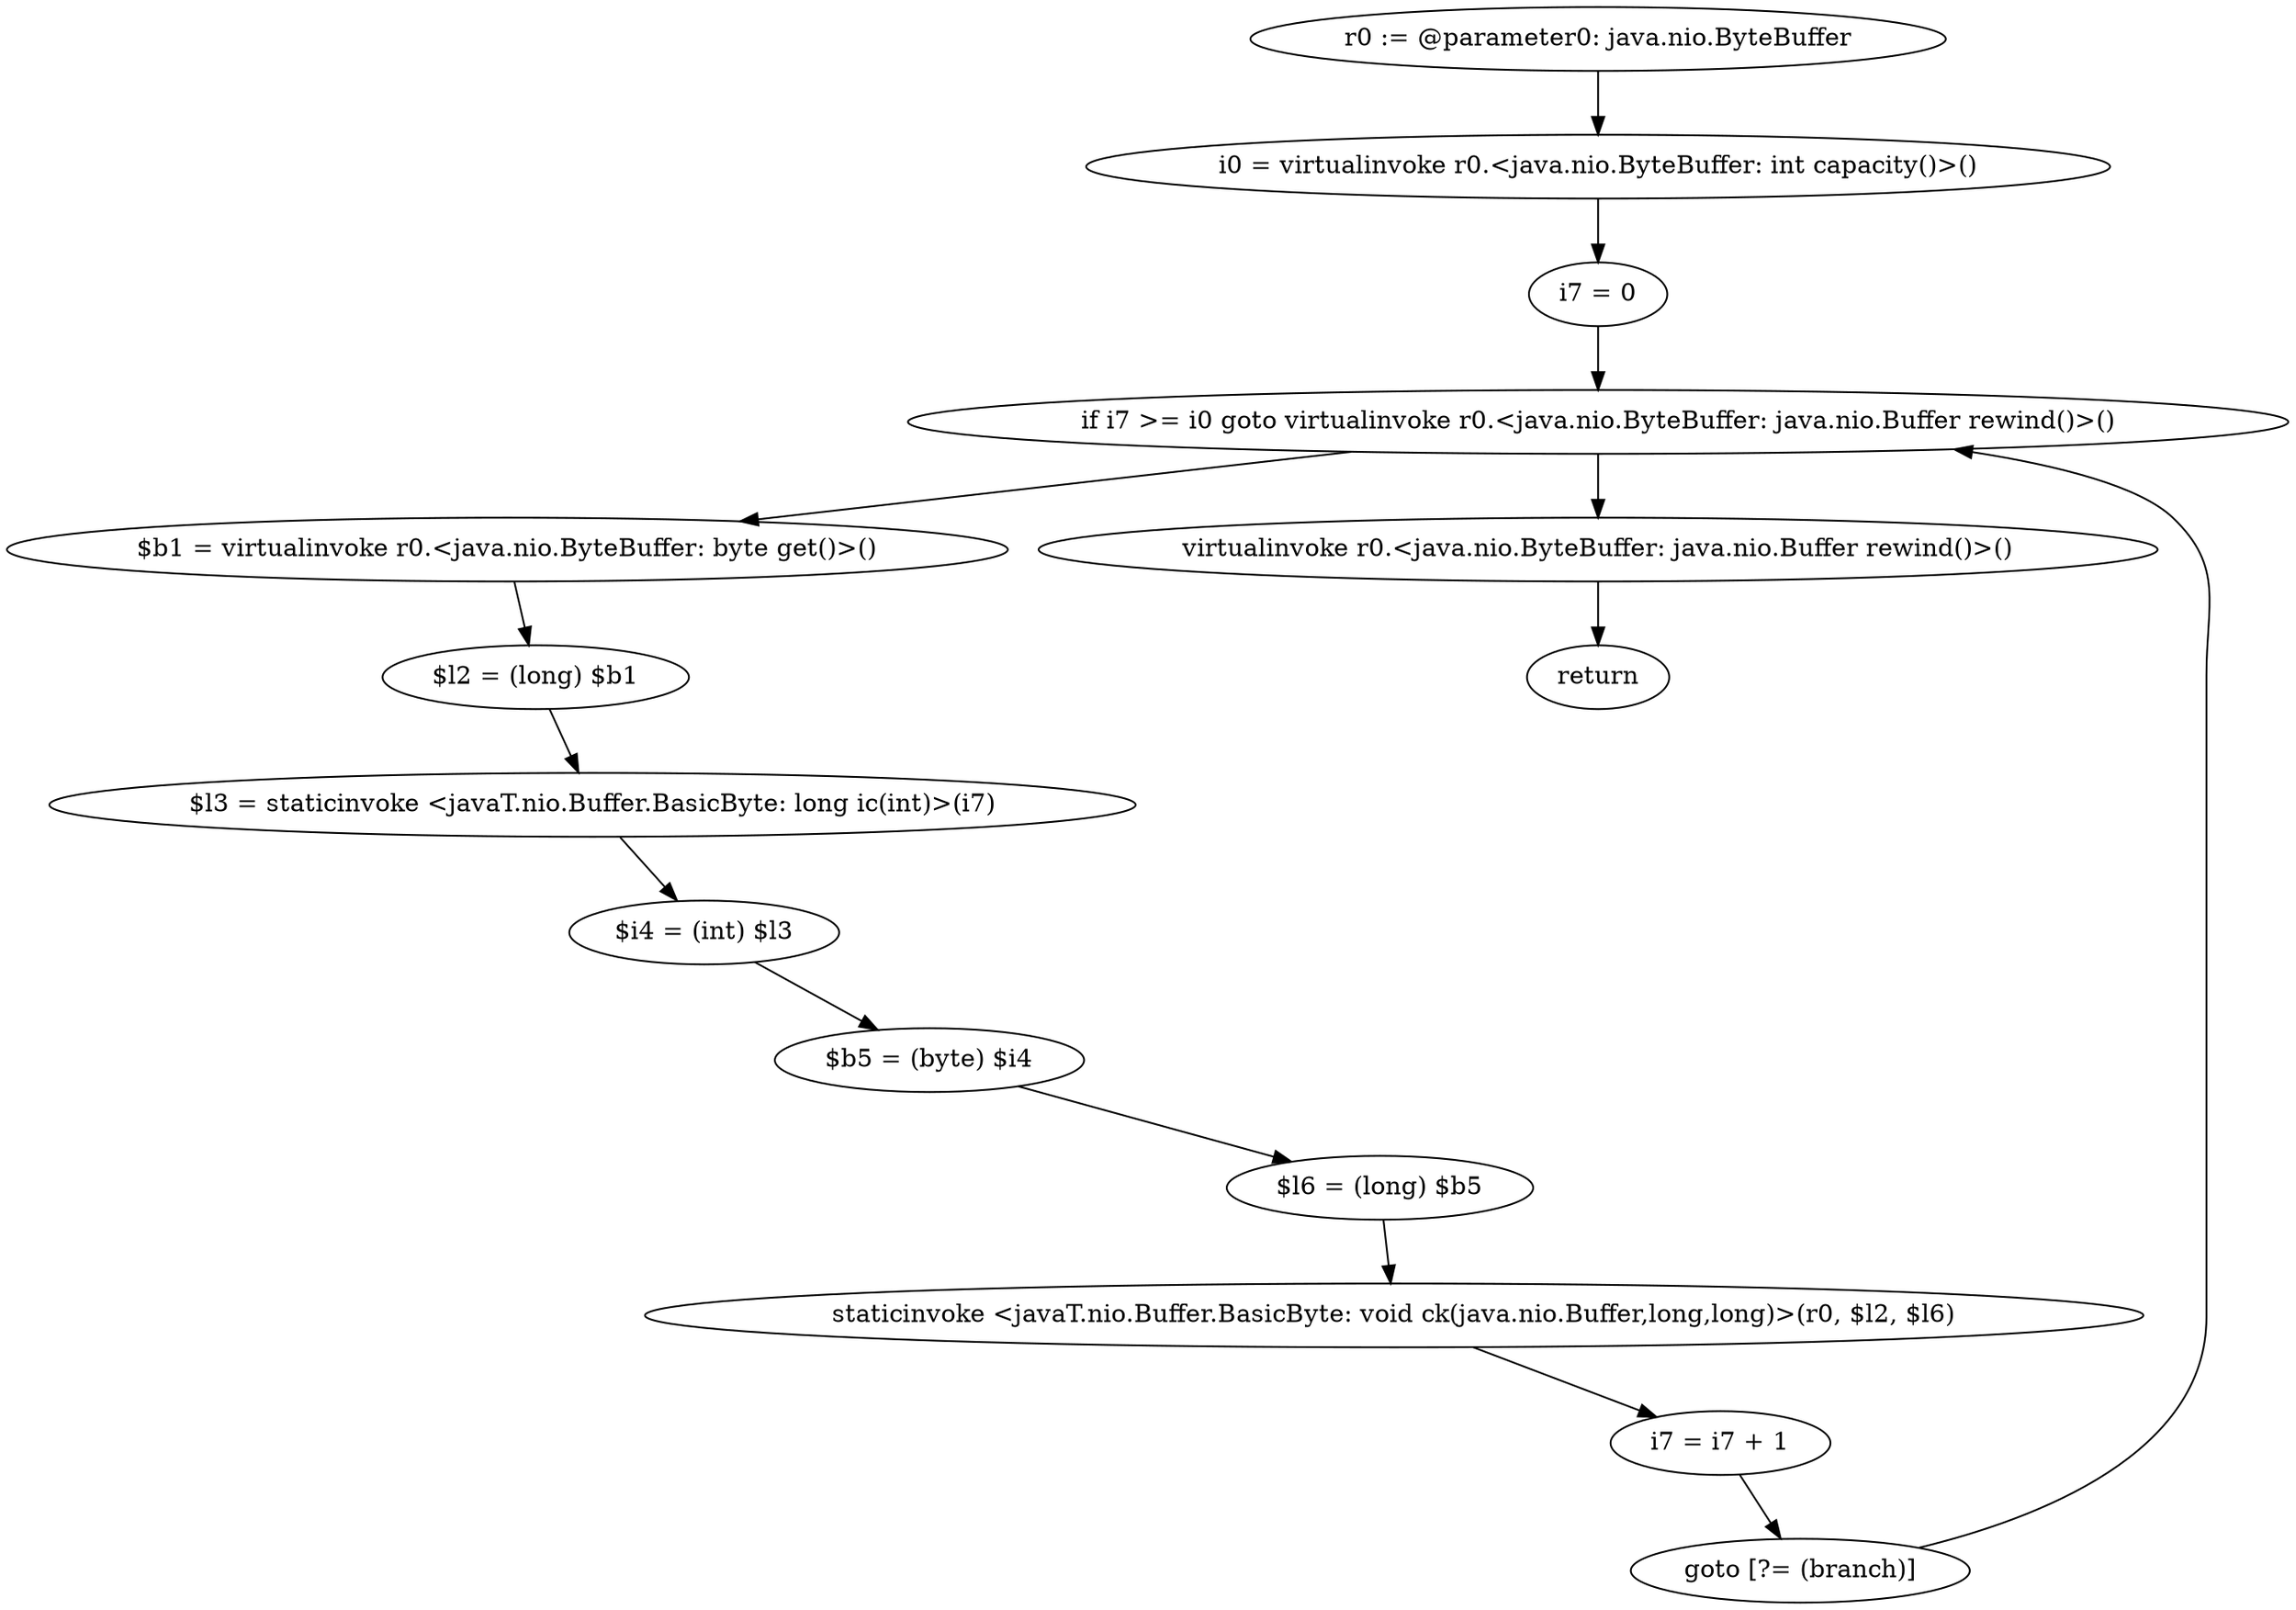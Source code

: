 digraph "unitGraph" {
    "r0 := @parameter0: java.nio.ByteBuffer"
    "i0 = virtualinvoke r0.<java.nio.ByteBuffer: int capacity()>()"
    "i7 = 0"
    "if i7 >= i0 goto virtualinvoke r0.<java.nio.ByteBuffer: java.nio.Buffer rewind()>()"
    "$b1 = virtualinvoke r0.<java.nio.ByteBuffer: byte get()>()"
    "$l2 = (long) $b1"
    "$l3 = staticinvoke <javaT.nio.Buffer.BasicByte: long ic(int)>(i7)"
    "$i4 = (int) $l3"
    "$b5 = (byte) $i4"
    "$l6 = (long) $b5"
    "staticinvoke <javaT.nio.Buffer.BasicByte: void ck(java.nio.Buffer,long,long)>(r0, $l2, $l6)"
    "i7 = i7 + 1"
    "goto [?= (branch)]"
    "virtualinvoke r0.<java.nio.ByteBuffer: java.nio.Buffer rewind()>()"
    "return"
    "r0 := @parameter0: java.nio.ByteBuffer"->"i0 = virtualinvoke r0.<java.nio.ByteBuffer: int capacity()>()";
    "i0 = virtualinvoke r0.<java.nio.ByteBuffer: int capacity()>()"->"i7 = 0";
    "i7 = 0"->"if i7 >= i0 goto virtualinvoke r0.<java.nio.ByteBuffer: java.nio.Buffer rewind()>()";
    "if i7 >= i0 goto virtualinvoke r0.<java.nio.ByteBuffer: java.nio.Buffer rewind()>()"->"$b1 = virtualinvoke r0.<java.nio.ByteBuffer: byte get()>()";
    "if i7 >= i0 goto virtualinvoke r0.<java.nio.ByteBuffer: java.nio.Buffer rewind()>()"->"virtualinvoke r0.<java.nio.ByteBuffer: java.nio.Buffer rewind()>()";
    "$b1 = virtualinvoke r0.<java.nio.ByteBuffer: byte get()>()"->"$l2 = (long) $b1";
    "$l2 = (long) $b1"->"$l3 = staticinvoke <javaT.nio.Buffer.BasicByte: long ic(int)>(i7)";
    "$l3 = staticinvoke <javaT.nio.Buffer.BasicByte: long ic(int)>(i7)"->"$i4 = (int) $l3";
    "$i4 = (int) $l3"->"$b5 = (byte) $i4";
    "$b5 = (byte) $i4"->"$l6 = (long) $b5";
    "$l6 = (long) $b5"->"staticinvoke <javaT.nio.Buffer.BasicByte: void ck(java.nio.Buffer,long,long)>(r0, $l2, $l6)";
    "staticinvoke <javaT.nio.Buffer.BasicByte: void ck(java.nio.Buffer,long,long)>(r0, $l2, $l6)"->"i7 = i7 + 1";
    "i7 = i7 + 1"->"goto [?= (branch)]";
    "goto [?= (branch)]"->"if i7 >= i0 goto virtualinvoke r0.<java.nio.ByteBuffer: java.nio.Buffer rewind()>()";
    "virtualinvoke r0.<java.nio.ByteBuffer: java.nio.Buffer rewind()>()"->"return";
}
